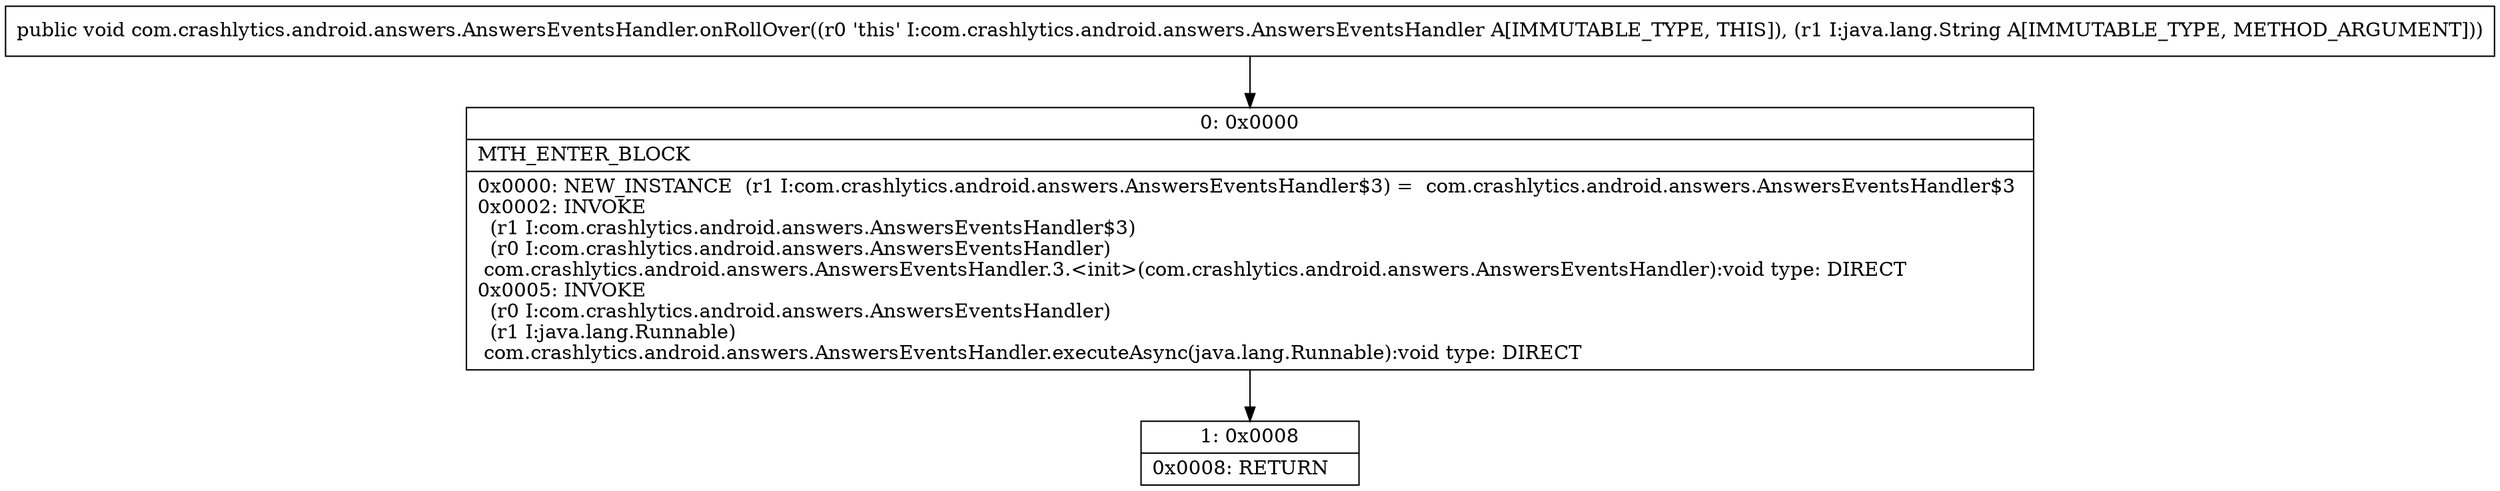 digraph "CFG forcom.crashlytics.android.answers.AnswersEventsHandler.onRollOver(Ljava\/lang\/String;)V" {
Node_0 [shape=record,label="{0\:\ 0x0000|MTH_ENTER_BLOCK\l|0x0000: NEW_INSTANCE  (r1 I:com.crashlytics.android.answers.AnswersEventsHandler$3) =  com.crashlytics.android.answers.AnswersEventsHandler$3 \l0x0002: INVOKE  \l  (r1 I:com.crashlytics.android.answers.AnswersEventsHandler$3)\l  (r0 I:com.crashlytics.android.answers.AnswersEventsHandler)\l com.crashlytics.android.answers.AnswersEventsHandler.3.\<init\>(com.crashlytics.android.answers.AnswersEventsHandler):void type: DIRECT \l0x0005: INVOKE  \l  (r0 I:com.crashlytics.android.answers.AnswersEventsHandler)\l  (r1 I:java.lang.Runnable)\l com.crashlytics.android.answers.AnswersEventsHandler.executeAsync(java.lang.Runnable):void type: DIRECT \l}"];
Node_1 [shape=record,label="{1\:\ 0x0008|0x0008: RETURN   \l}"];
MethodNode[shape=record,label="{public void com.crashlytics.android.answers.AnswersEventsHandler.onRollOver((r0 'this' I:com.crashlytics.android.answers.AnswersEventsHandler A[IMMUTABLE_TYPE, THIS]), (r1 I:java.lang.String A[IMMUTABLE_TYPE, METHOD_ARGUMENT])) }"];
MethodNode -> Node_0;
Node_0 -> Node_1;
}

